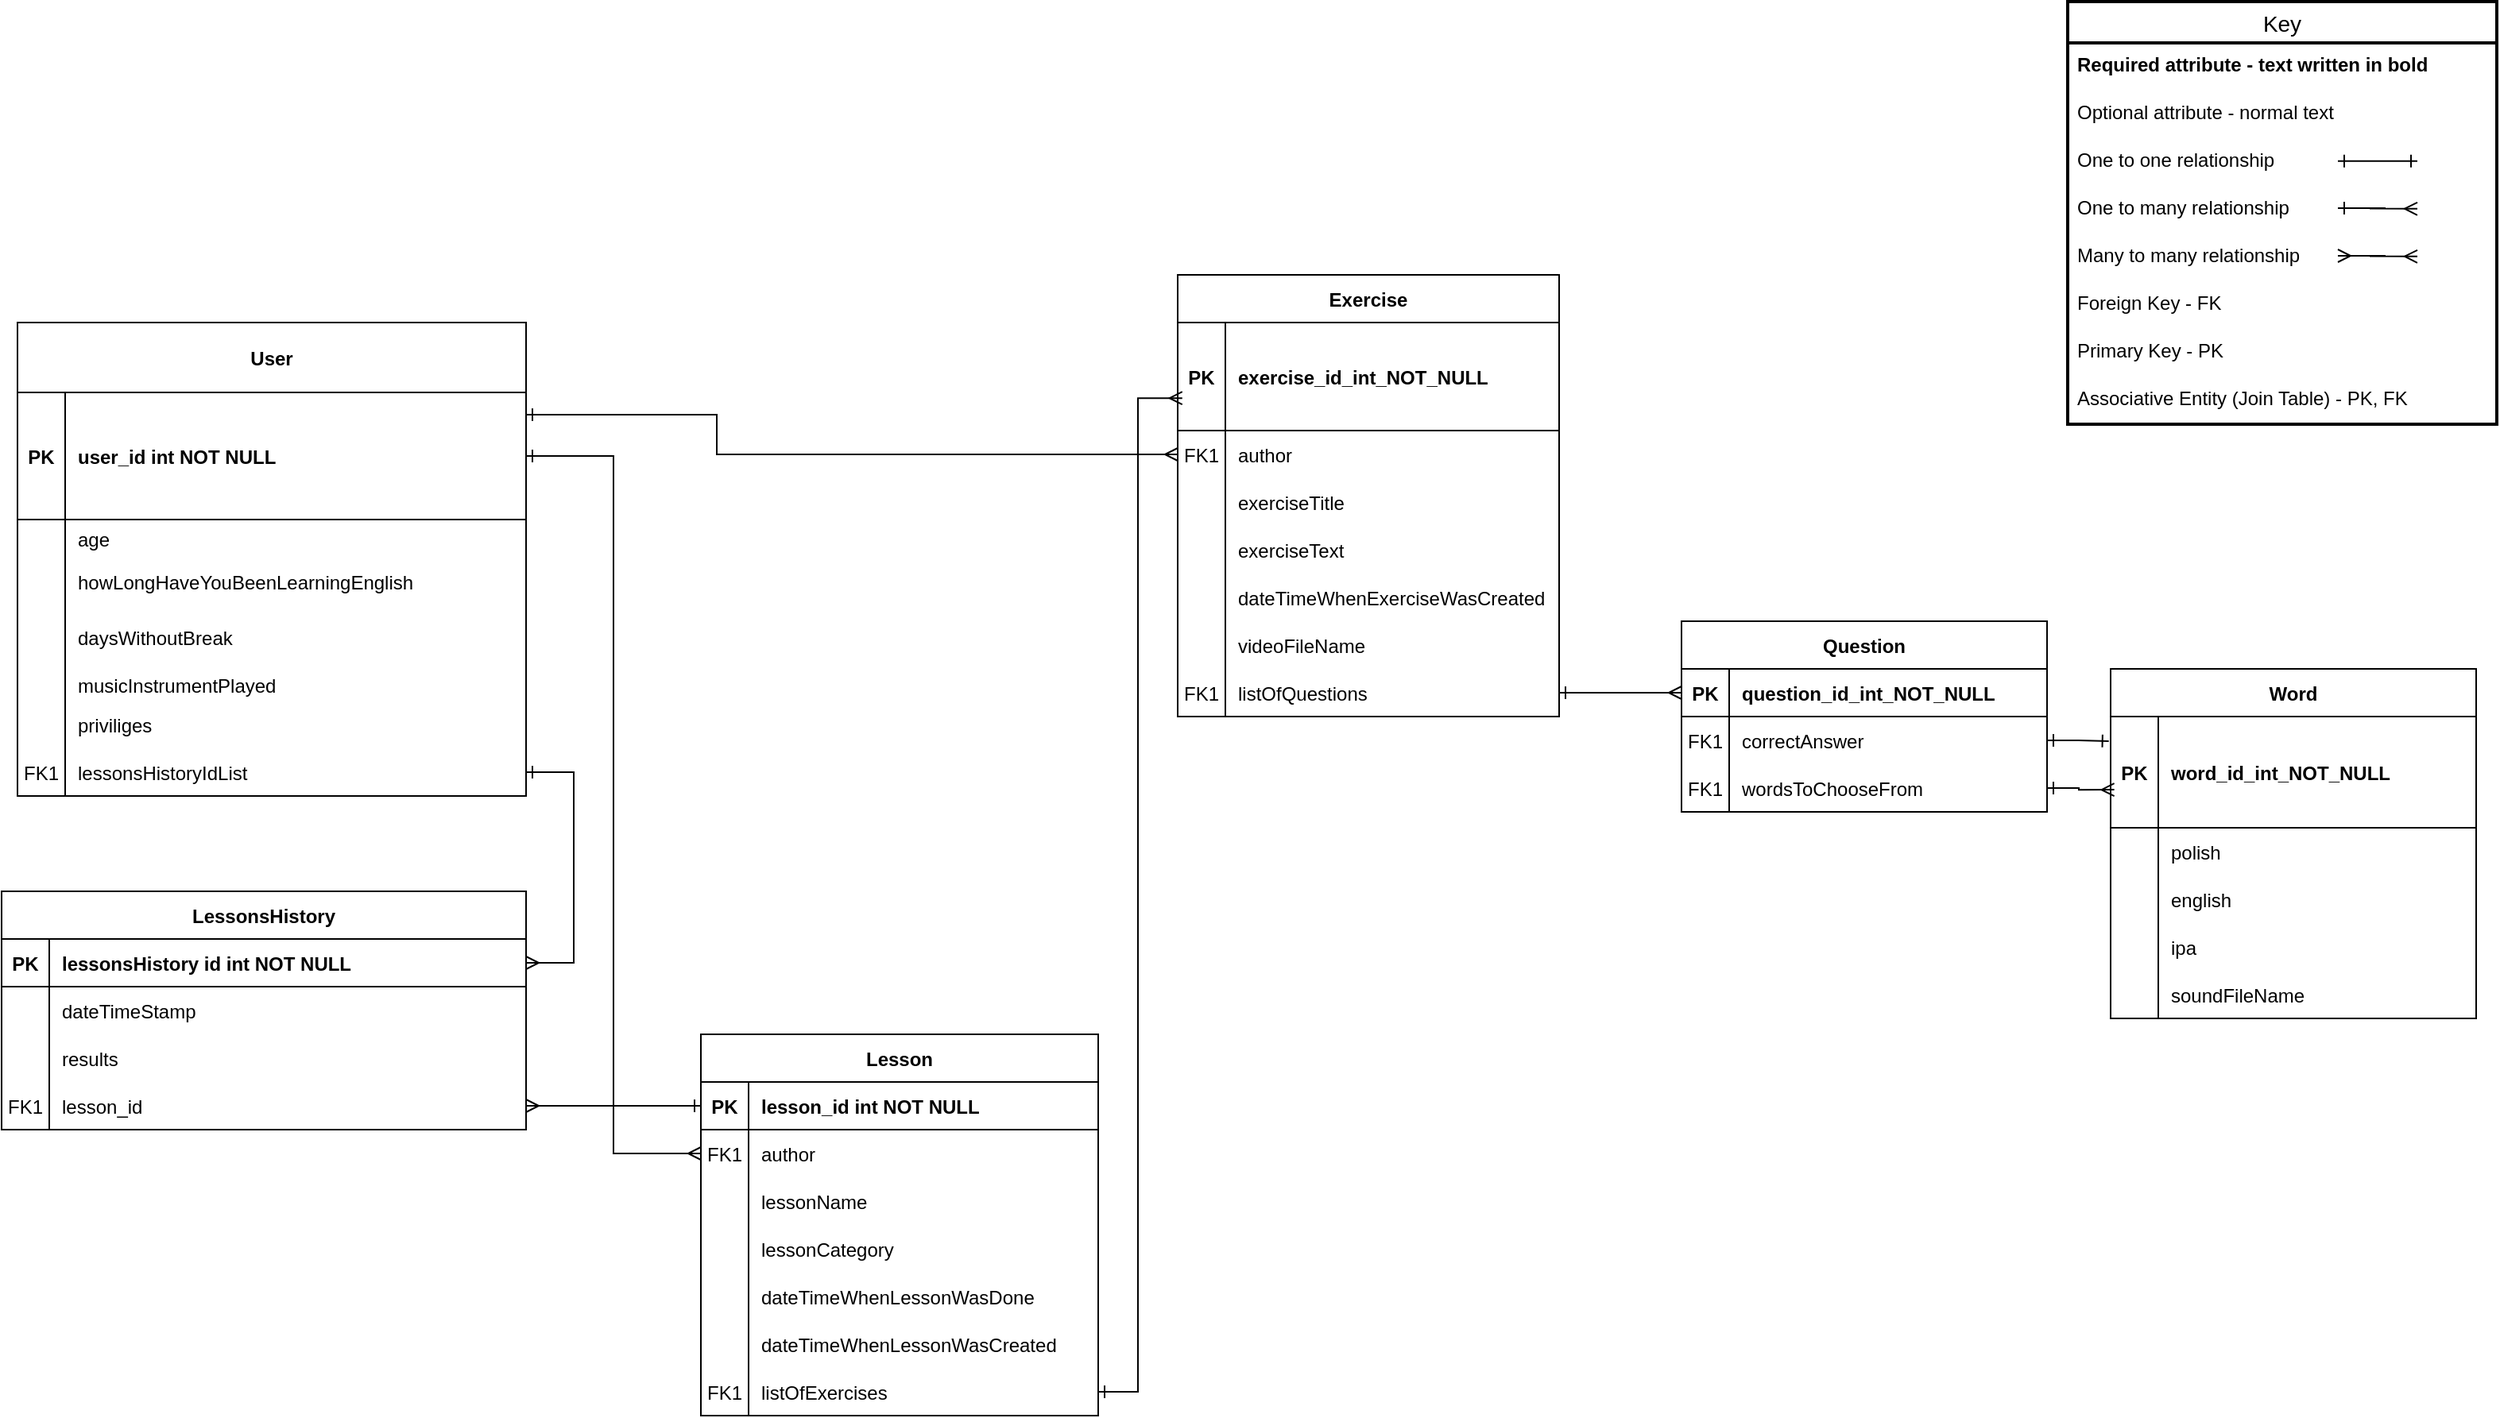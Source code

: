 <mxfile version="20.6.2" type="device"><diagram id="R2lEEEUBdFMjLlhIrx00" name="Page-1"><mxGraphModel dx="920" dy="568" grid="1" gridSize="10" guides="1" tooltips="1" connect="1" arrows="1" fold="1" page="1" pageScale="1" pageWidth="850" pageHeight="1100" math="0" shadow="0" extFonts="Permanent Marker^https://fonts.googleapis.com/css?family=Permanent+Marker"><root><mxCell id="0"/><mxCell id="1" parent="0"/><mxCell id="C-vyLk0tnHw3VtMMgP7b-2" value="Lesson" style="shape=table;startSize=30;container=1;collapsible=1;childLayout=tableLayout;fixedRows=1;rowLines=0;fontStyle=1;align=center;resizeLast=1;movable=1;resizable=1;rotatable=1;deletable=1;editable=1;connectable=1;" parent="1" vertex="1"><mxGeometry x="470" y="700" width="250" height="240" as="geometry"/></mxCell><mxCell id="C-vyLk0tnHw3VtMMgP7b-3" value="" style="shape=partialRectangle;collapsible=0;dropTarget=0;pointerEvents=0;fillColor=none;points=[[0,0.5],[1,0.5]];portConstraint=eastwest;top=0;left=0;right=0;bottom=1;" parent="C-vyLk0tnHw3VtMMgP7b-2" vertex="1"><mxGeometry y="30" width="250" height="30" as="geometry"/></mxCell><mxCell id="C-vyLk0tnHw3VtMMgP7b-4" value="PK" style="shape=partialRectangle;overflow=hidden;connectable=0;fillColor=none;top=0;left=0;bottom=0;right=0;fontStyle=1;" parent="C-vyLk0tnHw3VtMMgP7b-3" vertex="1"><mxGeometry width="30" height="30" as="geometry"><mxRectangle width="30" height="30" as="alternateBounds"/></mxGeometry></mxCell><mxCell id="C-vyLk0tnHw3VtMMgP7b-5" value="lesson_id int NOT NULL " style="shape=partialRectangle;overflow=hidden;connectable=0;fillColor=none;top=0;left=0;bottom=0;right=0;align=left;spacingLeft=6;fontStyle=1;" parent="C-vyLk0tnHw3VtMMgP7b-3" vertex="1"><mxGeometry x="30" width="220" height="30" as="geometry"><mxRectangle width="220" height="30" as="alternateBounds"/></mxGeometry></mxCell><mxCell id="lHMMWRd9L7-yqwXfeH5K-221" style="shape=partialRectangle;collapsible=0;dropTarget=0;pointerEvents=0;fillColor=none;points=[[0,0.5],[1,0.5]];portConstraint=eastwest;top=0;left=0;right=0;bottom=1;strokeColor=none;" parent="C-vyLk0tnHw3VtMMgP7b-2" vertex="1"><mxGeometry y="60" width="250" height="30" as="geometry"/></mxCell><mxCell id="lHMMWRd9L7-yqwXfeH5K-222" value="FK1" style="shape=partialRectangle;overflow=hidden;connectable=0;fillColor=none;top=0;left=0;bottom=0;right=0;fontStyle=0;" parent="lHMMWRd9L7-yqwXfeH5K-221" vertex="1"><mxGeometry width="30" height="30" as="geometry"><mxRectangle width="30" height="30" as="alternateBounds"/></mxGeometry></mxCell><mxCell id="lHMMWRd9L7-yqwXfeH5K-223" value="author" style="shape=partialRectangle;overflow=hidden;connectable=0;fillColor=none;top=0;left=0;bottom=0;right=0;align=left;spacingLeft=6;fontStyle=0;strokeColor=#6c8ebf;" parent="lHMMWRd9L7-yqwXfeH5K-221" vertex="1"><mxGeometry x="30" width="220" height="30" as="geometry"><mxRectangle width="220" height="30" as="alternateBounds"/></mxGeometry></mxCell><mxCell id="lHMMWRd9L7-yqwXfeH5K-168" style="shape=partialRectangle;collapsible=0;dropTarget=0;pointerEvents=0;fillColor=none;points=[[0,0.5],[1,0.5]];portConstraint=eastwest;top=0;left=0;right=0;bottom=1;strokeColor=none;" parent="C-vyLk0tnHw3VtMMgP7b-2" vertex="1"><mxGeometry y="90" width="250" height="30" as="geometry"/></mxCell><mxCell id="lHMMWRd9L7-yqwXfeH5K-169" style="shape=partialRectangle;overflow=hidden;connectable=0;fillColor=none;top=0;left=0;bottom=0;right=0;fontStyle=0;" parent="lHMMWRd9L7-yqwXfeH5K-168" vertex="1"><mxGeometry width="30" height="30" as="geometry"><mxRectangle width="30" height="30" as="alternateBounds"/></mxGeometry></mxCell><mxCell id="lHMMWRd9L7-yqwXfeH5K-170" value="lessonName" style="shape=partialRectangle;overflow=hidden;connectable=0;fillColor=none;top=0;left=0;bottom=0;right=0;align=left;spacingLeft=6;fontStyle=0;" parent="lHMMWRd9L7-yqwXfeH5K-168" vertex="1"><mxGeometry x="30" width="220" height="30" as="geometry"><mxRectangle width="220" height="30" as="alternateBounds"/></mxGeometry></mxCell><mxCell id="lHMMWRd9L7-yqwXfeH5K-171" style="shape=partialRectangle;collapsible=0;dropTarget=0;pointerEvents=0;fillColor=none;points=[[0,0.5],[1,0.5]];portConstraint=eastwest;top=0;left=0;right=0;bottom=1;strokeColor=none;" parent="C-vyLk0tnHw3VtMMgP7b-2" vertex="1"><mxGeometry y="120" width="250" height="30" as="geometry"/></mxCell><mxCell id="lHMMWRd9L7-yqwXfeH5K-172" style="shape=partialRectangle;overflow=hidden;connectable=0;fillColor=none;top=0;left=0;bottom=0;right=0;fontStyle=0;" parent="lHMMWRd9L7-yqwXfeH5K-171" vertex="1"><mxGeometry width="30" height="30" as="geometry"><mxRectangle width="30" height="30" as="alternateBounds"/></mxGeometry></mxCell><mxCell id="lHMMWRd9L7-yqwXfeH5K-173" value="lessonCategory" style="shape=partialRectangle;overflow=hidden;connectable=0;fillColor=none;top=0;left=0;bottom=0;right=0;align=left;spacingLeft=6;fontStyle=0;" parent="lHMMWRd9L7-yqwXfeH5K-171" vertex="1"><mxGeometry x="30" width="220" height="30" as="geometry"><mxRectangle width="220" height="30" as="alternateBounds"/></mxGeometry></mxCell><mxCell id="lHMMWRd9L7-yqwXfeH5K-174" style="shape=partialRectangle;collapsible=0;dropTarget=0;pointerEvents=0;fillColor=none;points=[[0,0.5],[1,0.5]];portConstraint=eastwest;top=0;left=0;right=0;bottom=1;strokeColor=none;" parent="C-vyLk0tnHw3VtMMgP7b-2" vertex="1"><mxGeometry y="150" width="250" height="30" as="geometry"/></mxCell><mxCell id="lHMMWRd9L7-yqwXfeH5K-175" style="shape=partialRectangle;overflow=hidden;connectable=0;fillColor=none;top=0;left=0;bottom=0;right=0;fontStyle=0;" parent="lHMMWRd9L7-yqwXfeH5K-174" vertex="1"><mxGeometry width="30" height="30" as="geometry"><mxRectangle width="30" height="30" as="alternateBounds"/></mxGeometry></mxCell><mxCell id="lHMMWRd9L7-yqwXfeH5K-176" value="dateTimeWhenLessonWasDone" style="shape=partialRectangle;overflow=hidden;connectable=0;fillColor=none;top=0;left=0;bottom=0;right=0;align=left;spacingLeft=6;fontStyle=0;" parent="lHMMWRd9L7-yqwXfeH5K-174" vertex="1"><mxGeometry x="30" width="220" height="30" as="geometry"><mxRectangle width="220" height="30" as="alternateBounds"/></mxGeometry></mxCell><mxCell id="lHMMWRd9L7-yqwXfeH5K-165" style="shape=partialRectangle;collapsible=0;dropTarget=0;pointerEvents=0;fillColor=none;points=[[0,0.5],[1,0.5]];portConstraint=eastwest;top=0;left=0;right=0;bottom=1;strokeColor=none;" parent="C-vyLk0tnHw3VtMMgP7b-2" vertex="1"><mxGeometry y="180" width="250" height="30" as="geometry"/></mxCell><mxCell id="lHMMWRd9L7-yqwXfeH5K-166" style="shape=partialRectangle;overflow=hidden;connectable=0;fillColor=none;top=0;left=0;bottom=0;right=0;fontStyle=0;" parent="lHMMWRd9L7-yqwXfeH5K-165" vertex="1"><mxGeometry width="30" height="30" as="geometry"><mxRectangle width="30" height="30" as="alternateBounds"/></mxGeometry></mxCell><mxCell id="lHMMWRd9L7-yqwXfeH5K-167" value="dateTimeWhenLessonWasCreated" style="shape=partialRectangle;overflow=hidden;connectable=0;fillColor=none;top=0;left=0;bottom=0;right=0;align=left;spacingLeft=6;fontStyle=0;" parent="lHMMWRd9L7-yqwXfeH5K-165" vertex="1"><mxGeometry x="30" width="220" height="30" as="geometry"><mxRectangle width="220" height="30" as="alternateBounds"/></mxGeometry></mxCell><mxCell id="lHMMWRd9L7-yqwXfeH5K-20" style="shape=partialRectangle;collapsible=0;dropTarget=0;pointerEvents=0;fillColor=none;points=[[0,0.5],[1,0.5]];portConstraint=eastwest;top=0;left=0;right=0;bottom=1;strokeColor=none;" parent="C-vyLk0tnHw3VtMMgP7b-2" vertex="1"><mxGeometry y="210" width="250" height="30" as="geometry"/></mxCell><mxCell id="lHMMWRd9L7-yqwXfeH5K-21" value="FK1" style="shape=partialRectangle;overflow=hidden;connectable=0;fillColor=none;top=0;left=0;bottom=0;right=0;fontStyle=0;" parent="lHMMWRd9L7-yqwXfeH5K-20" vertex="1"><mxGeometry width="30" height="30" as="geometry"><mxRectangle width="30" height="30" as="alternateBounds"/></mxGeometry></mxCell><mxCell id="lHMMWRd9L7-yqwXfeH5K-22" value="listOfExercises" style="shape=partialRectangle;overflow=hidden;connectable=0;fillColor=none;top=0;left=0;bottom=0;right=0;align=left;spacingLeft=6;fontStyle=0;" parent="lHMMWRd9L7-yqwXfeH5K-20" vertex="1"><mxGeometry x="30" width="220" height="30" as="geometry"><mxRectangle width="220" height="30" as="alternateBounds"/></mxGeometry></mxCell><mxCell id="C-vyLk0tnHw3VtMMgP7b-23" value="User" style="shape=table;startSize=44;container=1;collapsible=1;childLayout=tableLayout;fixedRows=1;rowLines=0;fontStyle=1;align=center;resizeLast=1;movable=1;resizable=1;rotatable=1;deletable=1;editable=1;connectable=1;" parent="1" vertex="1"><mxGeometry x="40" y="252" width="320" height="298" as="geometry"/></mxCell><mxCell id="C-vyLk0tnHw3VtMMgP7b-24" value="" style="shape=partialRectangle;collapsible=0;dropTarget=0;pointerEvents=0;fillColor=none;points=[[0,0.5],[1,0.5]];portConstraint=eastwest;top=0;left=0;right=0;bottom=1;" parent="C-vyLk0tnHw3VtMMgP7b-23" vertex="1"><mxGeometry y="44" width="320" height="80" as="geometry"/></mxCell><mxCell id="C-vyLk0tnHw3VtMMgP7b-25" value="PK" style="shape=partialRectangle;overflow=hidden;connectable=0;fillColor=none;top=0;left=0;bottom=0;right=0;fontStyle=1;" parent="C-vyLk0tnHw3VtMMgP7b-24" vertex="1"><mxGeometry width="30" height="80" as="geometry"><mxRectangle width="30" height="80" as="alternateBounds"/></mxGeometry></mxCell><mxCell id="C-vyLk0tnHw3VtMMgP7b-26" value="user_id int NOT NULL " style="shape=partialRectangle;overflow=hidden;connectable=0;fillColor=none;top=0;left=0;bottom=0;right=0;align=left;spacingLeft=6;fontStyle=1;" parent="C-vyLk0tnHw3VtMMgP7b-24" vertex="1"><mxGeometry x="30" width="290" height="80" as="geometry"><mxRectangle width="290" height="80" as="alternateBounds"/></mxGeometry></mxCell><mxCell id="C-vyLk0tnHw3VtMMgP7b-27" value="" style="shape=partialRectangle;collapsible=0;dropTarget=0;pointerEvents=0;fillColor=none;points=[[0,0.5],[1,0.5]];portConstraint=eastwest;top=0;left=0;right=0;bottom=0;" parent="C-vyLk0tnHw3VtMMgP7b-23" vertex="1"><mxGeometry y="124" width="320" height="24" as="geometry"/></mxCell><mxCell id="C-vyLk0tnHw3VtMMgP7b-28" value="" style="shape=partialRectangle;overflow=hidden;connectable=0;fillColor=none;top=0;left=0;bottom=0;right=0;" parent="C-vyLk0tnHw3VtMMgP7b-27" vertex="1"><mxGeometry width="30" height="24" as="geometry"><mxRectangle width="30" height="24" as="alternateBounds"/></mxGeometry></mxCell><mxCell id="C-vyLk0tnHw3VtMMgP7b-29" value="age   " style="shape=partialRectangle;overflow=hidden;connectable=0;fillColor=none;top=0;left=0;bottom=0;right=0;align=left;spacingLeft=6;" parent="C-vyLk0tnHw3VtMMgP7b-27" vertex="1"><mxGeometry x="30" width="290" height="24" as="geometry"><mxRectangle width="290" height="24" as="alternateBounds"/></mxGeometry></mxCell><mxCell id="lHMMWRd9L7-yqwXfeH5K-1" style="shape=partialRectangle;collapsible=0;dropTarget=0;pointerEvents=0;fillColor=none;points=[[0,0.5],[1,0.5]];portConstraint=eastwest;top=0;left=0;right=0;bottom=0;" parent="C-vyLk0tnHw3VtMMgP7b-23" vertex="1"><mxGeometry y="148" width="320" height="30" as="geometry"/></mxCell><mxCell id="lHMMWRd9L7-yqwXfeH5K-2" style="shape=partialRectangle;overflow=hidden;connectable=0;fillColor=none;top=0;left=0;bottom=0;right=0;" parent="lHMMWRd9L7-yqwXfeH5K-1" vertex="1"><mxGeometry width="30" height="30" as="geometry"><mxRectangle width="30" height="30" as="alternateBounds"/></mxGeometry></mxCell><mxCell id="lHMMWRd9L7-yqwXfeH5K-3" value="howLongHaveYouBeenLearningEnglish" style="shape=partialRectangle;overflow=hidden;connectable=0;fillColor=none;top=0;left=0;bottom=0;right=0;align=left;spacingLeft=6;" parent="lHMMWRd9L7-yqwXfeH5K-1" vertex="1"><mxGeometry x="30" width="290" height="30" as="geometry"><mxRectangle width="290" height="30" as="alternateBounds"/></mxGeometry></mxCell><mxCell id="lHMMWRd9L7-yqwXfeH5K-177" style="shape=partialRectangle;collapsible=0;dropTarget=0;pointerEvents=0;fillColor=none;points=[[0,0.5],[1,0.5]];portConstraint=eastwest;top=0;left=0;right=0;bottom=0;" parent="C-vyLk0tnHw3VtMMgP7b-23" vertex="1"><mxGeometry y="178" width="320" height="40" as="geometry"/></mxCell><mxCell id="lHMMWRd9L7-yqwXfeH5K-178" style="shape=partialRectangle;overflow=hidden;connectable=0;fillColor=none;top=0;left=0;bottom=0;right=0;" parent="lHMMWRd9L7-yqwXfeH5K-177" vertex="1"><mxGeometry width="30" height="40" as="geometry"><mxRectangle width="30" height="40" as="alternateBounds"/></mxGeometry></mxCell><mxCell id="lHMMWRd9L7-yqwXfeH5K-179" value="daysWithoutBreak" style="shape=partialRectangle;overflow=hidden;connectable=0;fillColor=none;top=0;left=0;bottom=0;right=0;align=left;spacingLeft=6;" parent="lHMMWRd9L7-yqwXfeH5K-177" vertex="1"><mxGeometry x="30" width="290" height="40" as="geometry"><mxRectangle width="290" height="40" as="alternateBounds"/></mxGeometry></mxCell><mxCell id="lHMMWRd9L7-yqwXfeH5K-7" style="shape=partialRectangle;collapsible=0;dropTarget=0;pointerEvents=0;fillColor=none;points=[[0,0.5],[1,0.5]];portConstraint=eastwest;top=0;left=0;right=0;bottom=0;" parent="C-vyLk0tnHw3VtMMgP7b-23" vertex="1"><mxGeometry y="218" width="320" height="20" as="geometry"/></mxCell><mxCell id="lHMMWRd9L7-yqwXfeH5K-8" style="shape=partialRectangle;overflow=hidden;connectable=0;fillColor=none;top=0;left=0;bottom=0;right=0;" parent="lHMMWRd9L7-yqwXfeH5K-7" vertex="1"><mxGeometry width="30" height="20" as="geometry"><mxRectangle width="30" height="20" as="alternateBounds"/></mxGeometry></mxCell><mxCell id="lHMMWRd9L7-yqwXfeH5K-9" value="musicInstrumentPlayed" style="shape=partialRectangle;overflow=hidden;connectable=0;fillColor=none;top=0;left=0;bottom=0;right=0;align=left;spacingLeft=6;" parent="lHMMWRd9L7-yqwXfeH5K-7" vertex="1"><mxGeometry x="30" width="290" height="20" as="geometry"><mxRectangle width="290" height="20" as="alternateBounds"/></mxGeometry></mxCell><mxCell id="lHMMWRd9L7-yqwXfeH5K-218" style="shape=partialRectangle;collapsible=0;dropTarget=0;pointerEvents=0;fillColor=none;points=[[0,0.5],[1,0.5]];portConstraint=eastwest;top=0;left=0;right=0;bottom=0;" parent="C-vyLk0tnHw3VtMMgP7b-23" vertex="1"><mxGeometry y="238" width="320" height="30" as="geometry"/></mxCell><mxCell id="lHMMWRd9L7-yqwXfeH5K-219" style="shape=partialRectangle;overflow=hidden;connectable=0;fillColor=none;top=0;left=0;bottom=0;right=0;" parent="lHMMWRd9L7-yqwXfeH5K-218" vertex="1"><mxGeometry width="30" height="30" as="geometry"><mxRectangle width="30" height="30" as="alternateBounds"/></mxGeometry></mxCell><mxCell id="lHMMWRd9L7-yqwXfeH5K-220" value="priviliges" style="shape=partialRectangle;overflow=hidden;connectable=0;fillColor=none;top=0;left=0;bottom=0;right=0;align=left;spacingLeft=6;strokeColor=#6c8ebf;" parent="lHMMWRd9L7-yqwXfeH5K-218" vertex="1"><mxGeometry x="30" width="290" height="30" as="geometry"><mxRectangle width="290" height="30" as="alternateBounds"/></mxGeometry></mxCell><mxCell id="lHMMWRd9L7-yqwXfeH5K-247" style="shape=partialRectangle;collapsible=0;dropTarget=0;pointerEvents=0;fillColor=none;points=[[0,0.5],[1,0.5]];portConstraint=eastwest;top=0;left=0;right=0;bottom=0;" parent="C-vyLk0tnHw3VtMMgP7b-23" vertex="1"><mxGeometry y="268" width="320" height="30" as="geometry"/></mxCell><mxCell id="lHMMWRd9L7-yqwXfeH5K-248" value="FK1" style="shape=partialRectangle;overflow=hidden;connectable=0;fillColor=none;top=0;left=0;bottom=0;right=0;" parent="lHMMWRd9L7-yqwXfeH5K-247" vertex="1"><mxGeometry width="30" height="30" as="geometry"><mxRectangle width="30" height="30" as="alternateBounds"/></mxGeometry></mxCell><mxCell id="lHMMWRd9L7-yqwXfeH5K-249" value="lessonsHistoryIdList" style="shape=partialRectangle;overflow=hidden;connectable=0;fillColor=none;top=0;left=0;bottom=0;right=0;align=left;spacingLeft=6;strokeColor=#6c8ebf;" parent="lHMMWRd9L7-yqwXfeH5K-247" vertex="1"><mxGeometry x="30" width="290" height="30" as="geometry"><mxRectangle width="290" height="30" as="alternateBounds"/></mxGeometry></mxCell><mxCell id="lHMMWRd9L7-yqwXfeH5K-23" value="" style="endArrow=ERone;startArrow=ERmany;endFill=0;startFill=0;entryX=1;entryY=0.5;entryDx=0;entryDy=0;edgeStyle=orthogonalEdgeStyle;rounded=0;exitX=0.012;exitY=0.7;exitDx=0;exitDy=0;exitPerimeter=0;" parent="1" source="lHMMWRd9L7-yqwXfeH5K-88" target="lHMMWRd9L7-yqwXfeH5K-20" edge="1"><mxGeometry width="100" height="100" relative="1" as="geometry"><mxPoint x="750" y="470" as="sourcePoint"/><mxPoint x="386.16" y="358.67" as="targetPoint"/></mxGeometry></mxCell><mxCell id="lHMMWRd9L7-yqwXfeH5K-87" value="Exercise" style="shape=table;startSize=30;container=1;collapsible=1;childLayout=tableLayout;fixedRows=1;rowLines=0;fontStyle=1;align=center;resizeLast=1;strokeWidth=1;" parent="1" vertex="1"><mxGeometry x="770" y="222" width="240" height="278" as="geometry"/></mxCell><mxCell id="lHMMWRd9L7-yqwXfeH5K-88" value="" style="shape=tableRow;horizontal=0;startSize=0;swimlaneHead=0;swimlaneBody=0;fillColor=none;collapsible=0;dropTarget=0;points=[[0,0.5],[1,0.5]];portConstraint=eastwest;top=0;left=0;right=0;bottom=1;strokeWidth=1;" parent="lHMMWRd9L7-yqwXfeH5K-87" vertex="1"><mxGeometry y="30" width="240" height="68" as="geometry"/></mxCell><mxCell id="lHMMWRd9L7-yqwXfeH5K-89" value="PK" style="shape=partialRectangle;connectable=0;fillColor=none;top=0;left=0;bottom=0;right=0;fontStyle=1;overflow=hidden;strokeWidth=0;" parent="lHMMWRd9L7-yqwXfeH5K-88" vertex="1"><mxGeometry width="30" height="68" as="geometry"><mxRectangle width="30" height="68" as="alternateBounds"/></mxGeometry></mxCell><mxCell id="lHMMWRd9L7-yqwXfeH5K-90" value="exercise_id_int_NOT_NULL" style="shape=partialRectangle;connectable=0;fillColor=none;top=0;left=0;bottom=0;right=0;align=left;spacingLeft=6;fontStyle=1;overflow=hidden;strokeWidth=1;" parent="lHMMWRd9L7-yqwXfeH5K-88" vertex="1"><mxGeometry x="30" width="210" height="68" as="geometry"><mxRectangle width="210" height="68" as="alternateBounds"/></mxGeometry></mxCell><mxCell id="lHMMWRd9L7-yqwXfeH5K-225" style="shape=tableRow;horizontal=0;startSize=0;swimlaneHead=0;swimlaneBody=0;fillColor=none;collapsible=0;dropTarget=0;points=[[0,0.5],[1,0.5]];portConstraint=eastwest;top=0;left=0;right=0;bottom=0;strokeWidth=0;" parent="lHMMWRd9L7-yqwXfeH5K-87" vertex="1"><mxGeometry y="98" width="240" height="30" as="geometry"/></mxCell><mxCell id="lHMMWRd9L7-yqwXfeH5K-226" value="FK1" style="shape=partialRectangle;connectable=0;fillColor=none;top=0;left=0;bottom=0;right=0;editable=1;overflow=hidden;strokeWidth=0;" parent="lHMMWRd9L7-yqwXfeH5K-225" vertex="1"><mxGeometry width="30" height="30" as="geometry"><mxRectangle width="30" height="30" as="alternateBounds"/></mxGeometry></mxCell><mxCell id="lHMMWRd9L7-yqwXfeH5K-227" value="author" style="shape=partialRectangle;connectable=0;fillColor=none;top=0;left=0;bottom=0;right=0;align=left;spacingLeft=6;overflow=hidden;strokeWidth=1;strokeColor=#6c8ebf;" parent="lHMMWRd9L7-yqwXfeH5K-225" vertex="1"><mxGeometry x="30" width="210" height="30" as="geometry"><mxRectangle width="210" height="30" as="alternateBounds"/></mxGeometry></mxCell><mxCell id="lHMMWRd9L7-yqwXfeH5K-198" style="shape=tableRow;horizontal=0;startSize=0;swimlaneHead=0;swimlaneBody=0;fillColor=none;collapsible=0;dropTarget=0;points=[[0,0.5],[1,0.5]];portConstraint=eastwest;top=0;left=0;right=0;bottom=0;strokeWidth=0;" parent="lHMMWRd9L7-yqwXfeH5K-87" vertex="1"><mxGeometry y="128" width="240" height="30" as="geometry"/></mxCell><mxCell id="lHMMWRd9L7-yqwXfeH5K-199" style="shape=partialRectangle;connectable=0;fillColor=none;top=0;left=0;bottom=0;right=0;editable=1;overflow=hidden;strokeWidth=0;" parent="lHMMWRd9L7-yqwXfeH5K-198" vertex="1"><mxGeometry width="30" height="30" as="geometry"><mxRectangle width="30" height="30" as="alternateBounds"/></mxGeometry></mxCell><mxCell id="lHMMWRd9L7-yqwXfeH5K-200" value="exerciseTitle" style="shape=partialRectangle;connectable=0;fillColor=none;top=0;left=0;bottom=0;right=0;align=left;spacingLeft=6;overflow=hidden;strokeWidth=1;" parent="lHMMWRd9L7-yqwXfeH5K-198" vertex="1"><mxGeometry x="30" width="210" height="30" as="geometry"><mxRectangle width="210" height="30" as="alternateBounds"/></mxGeometry></mxCell><mxCell id="lHMMWRd9L7-yqwXfeH5K-201" style="shape=tableRow;horizontal=0;startSize=0;swimlaneHead=0;swimlaneBody=0;fillColor=none;collapsible=0;dropTarget=0;points=[[0,0.5],[1,0.5]];portConstraint=eastwest;top=0;left=0;right=0;bottom=0;strokeWidth=0;" parent="lHMMWRd9L7-yqwXfeH5K-87" vertex="1"><mxGeometry y="158" width="240" height="30" as="geometry"/></mxCell><mxCell id="lHMMWRd9L7-yqwXfeH5K-202" style="shape=partialRectangle;connectable=0;fillColor=none;top=0;left=0;bottom=0;right=0;editable=1;overflow=hidden;strokeWidth=0;" parent="lHMMWRd9L7-yqwXfeH5K-201" vertex="1"><mxGeometry width="30" height="30" as="geometry"><mxRectangle width="30" height="30" as="alternateBounds"/></mxGeometry></mxCell><mxCell id="lHMMWRd9L7-yqwXfeH5K-203" value="exerciseText" style="shape=partialRectangle;connectable=0;fillColor=none;top=0;left=0;bottom=0;right=0;align=left;spacingLeft=6;overflow=hidden;strokeWidth=1;" parent="lHMMWRd9L7-yqwXfeH5K-201" vertex="1"><mxGeometry x="30" width="210" height="30" as="geometry"><mxRectangle width="210" height="30" as="alternateBounds"/></mxGeometry></mxCell><mxCell id="lHMMWRd9L7-yqwXfeH5K-156" style="shape=tableRow;horizontal=0;startSize=0;swimlaneHead=0;swimlaneBody=0;fillColor=none;collapsible=0;dropTarget=0;points=[[0,0.5],[1,0.5]];portConstraint=eastwest;top=0;left=0;right=0;bottom=0;strokeWidth=0;" parent="lHMMWRd9L7-yqwXfeH5K-87" vertex="1"><mxGeometry y="188" width="240" height="30" as="geometry"/></mxCell><mxCell id="lHMMWRd9L7-yqwXfeH5K-157" style="shape=partialRectangle;connectable=0;fillColor=none;top=0;left=0;bottom=0;right=0;editable=1;overflow=hidden;strokeWidth=0;" parent="lHMMWRd9L7-yqwXfeH5K-156" vertex="1"><mxGeometry width="30" height="30" as="geometry"><mxRectangle width="30" height="30" as="alternateBounds"/></mxGeometry></mxCell><mxCell id="lHMMWRd9L7-yqwXfeH5K-158" value="dateTimeWhenExerciseWasCreated" style="shape=partialRectangle;connectable=0;fillColor=none;top=0;left=0;bottom=0;right=0;align=left;spacingLeft=6;overflow=hidden;strokeWidth=1;" parent="lHMMWRd9L7-yqwXfeH5K-156" vertex="1"><mxGeometry x="30" width="210" height="30" as="geometry"><mxRectangle width="210" height="30" as="alternateBounds"/></mxGeometry></mxCell><mxCell id="lHMMWRd9L7-yqwXfeH5K-195" style="shape=tableRow;horizontal=0;startSize=0;swimlaneHead=0;swimlaneBody=0;fillColor=none;collapsible=0;dropTarget=0;points=[[0,0.5],[1,0.5]];portConstraint=eastwest;top=0;left=0;right=0;bottom=0;strokeWidth=0;" parent="lHMMWRd9L7-yqwXfeH5K-87" vertex="1"><mxGeometry y="218" width="240" height="30" as="geometry"/></mxCell><mxCell id="lHMMWRd9L7-yqwXfeH5K-196" style="shape=partialRectangle;connectable=0;fillColor=none;top=0;left=0;bottom=0;right=0;editable=1;overflow=hidden;strokeWidth=0;" parent="lHMMWRd9L7-yqwXfeH5K-195" vertex="1"><mxGeometry width="30" height="30" as="geometry"><mxRectangle width="30" height="30" as="alternateBounds"/></mxGeometry></mxCell><mxCell id="lHMMWRd9L7-yqwXfeH5K-197" value="videoFileName" style="shape=partialRectangle;connectable=0;fillColor=none;top=0;left=0;bottom=0;right=0;align=left;spacingLeft=6;overflow=hidden;strokeWidth=1;" parent="lHMMWRd9L7-yqwXfeH5K-195" vertex="1"><mxGeometry x="30" width="210" height="30" as="geometry"><mxRectangle width="210" height="30" as="alternateBounds"/></mxGeometry></mxCell><mxCell id="lHMMWRd9L7-yqwXfeH5K-94" value="" style="shape=tableRow;horizontal=0;startSize=0;swimlaneHead=0;swimlaneBody=0;fillColor=none;collapsible=0;dropTarget=0;points=[[0,0.5],[1,0.5]];portConstraint=eastwest;top=0;left=0;right=0;bottom=0;strokeWidth=0;" parent="lHMMWRd9L7-yqwXfeH5K-87" vertex="1"><mxGeometry y="248" width="240" height="30" as="geometry"/></mxCell><mxCell id="lHMMWRd9L7-yqwXfeH5K-95" value="FK1" style="shape=partialRectangle;connectable=0;fillColor=none;top=0;left=0;bottom=0;right=0;editable=1;overflow=hidden;strokeWidth=0;" parent="lHMMWRd9L7-yqwXfeH5K-94" vertex="1"><mxGeometry width="30" height="30" as="geometry"><mxRectangle width="30" height="30" as="alternateBounds"/></mxGeometry></mxCell><mxCell id="lHMMWRd9L7-yqwXfeH5K-96" value="listOfQuestions" style="shape=partialRectangle;connectable=0;fillColor=none;top=0;left=0;bottom=0;right=0;align=left;spacingLeft=6;overflow=hidden;strokeWidth=0;" parent="lHMMWRd9L7-yqwXfeH5K-94" vertex="1"><mxGeometry x="30" width="210" height="30" as="geometry"><mxRectangle width="210" height="30" as="alternateBounds"/></mxGeometry></mxCell><mxCell id="lHMMWRd9L7-yqwXfeH5K-101" value="Word" style="shape=table;startSize=30;container=1;collapsible=1;childLayout=tableLayout;fixedRows=1;rowLines=0;fontStyle=1;align=center;resizeLast=1;strokeWidth=1;sketch=0;" parent="1" vertex="1"><mxGeometry x="1357" y="470" width="230" height="220" as="geometry"/></mxCell><mxCell id="lHMMWRd9L7-yqwXfeH5K-102" value="" style="shape=tableRow;horizontal=0;startSize=0;swimlaneHead=0;swimlaneBody=0;fillColor=none;collapsible=0;dropTarget=0;points=[[0,0.5],[1,0.5]];portConstraint=eastwest;top=0;left=0;right=0;bottom=1;strokeWidth=1;swimlaneLine=1;sketch=0;" parent="lHMMWRd9L7-yqwXfeH5K-101" vertex="1"><mxGeometry y="30" width="230" height="70" as="geometry"/></mxCell><mxCell id="lHMMWRd9L7-yqwXfeH5K-103" value="PK" style="shape=partialRectangle;connectable=0;fillColor=none;top=0;left=0;bottom=0;right=0;fontStyle=1;overflow=hidden;strokeWidth=0;" parent="lHMMWRd9L7-yqwXfeH5K-102" vertex="1"><mxGeometry width="30" height="70" as="geometry"><mxRectangle width="30" height="70" as="alternateBounds"/></mxGeometry></mxCell><mxCell id="lHMMWRd9L7-yqwXfeH5K-104" value="word_id_int_NOT_NULL" style="shape=partialRectangle;connectable=0;fillColor=none;top=0;left=0;bottom=0;right=0;align=left;spacingLeft=6;fontStyle=1;overflow=hidden;strokeWidth=1;" parent="lHMMWRd9L7-yqwXfeH5K-102" vertex="1"><mxGeometry x="30" width="200" height="70" as="geometry"><mxRectangle width="200" height="70" as="alternateBounds"/></mxGeometry></mxCell><mxCell id="lHMMWRd9L7-yqwXfeH5K-105" value="" style="shape=tableRow;horizontal=0;startSize=0;swimlaneHead=0;swimlaneBody=0;fillColor=none;collapsible=0;dropTarget=0;points=[[0,0.5],[1,0.5]];portConstraint=eastwest;top=0;left=0;right=0;bottom=0;strokeWidth=0;" parent="lHMMWRd9L7-yqwXfeH5K-101" vertex="1"><mxGeometry y="100" width="230" height="30" as="geometry"/></mxCell><mxCell id="lHMMWRd9L7-yqwXfeH5K-106" value="" style="shape=partialRectangle;connectable=0;fillColor=none;top=0;left=0;bottom=0;right=0;editable=1;overflow=hidden;strokeWidth=0;" parent="lHMMWRd9L7-yqwXfeH5K-105" vertex="1"><mxGeometry width="30" height="30" as="geometry"><mxRectangle width="30" height="30" as="alternateBounds"/></mxGeometry></mxCell><mxCell id="lHMMWRd9L7-yqwXfeH5K-107" value="polish" style="shape=partialRectangle;connectable=0;fillColor=none;top=0;left=0;bottom=0;right=0;align=left;spacingLeft=6;overflow=hidden;strokeWidth=1;" parent="lHMMWRd9L7-yqwXfeH5K-105" vertex="1"><mxGeometry x="30" width="200" height="30" as="geometry"><mxRectangle width="200" height="30" as="alternateBounds"/></mxGeometry></mxCell><mxCell id="lHMMWRd9L7-yqwXfeH5K-108" value="" style="shape=tableRow;horizontal=0;startSize=0;swimlaneHead=0;swimlaneBody=0;fillColor=none;collapsible=0;dropTarget=0;points=[[0,0.5],[1,0.5]];portConstraint=eastwest;top=0;left=0;right=0;bottom=0;strokeWidth=0;" parent="lHMMWRd9L7-yqwXfeH5K-101" vertex="1"><mxGeometry y="130" width="230" height="30" as="geometry"/></mxCell><mxCell id="lHMMWRd9L7-yqwXfeH5K-109" value="" style="shape=partialRectangle;connectable=0;fillColor=none;top=0;left=0;bottom=0;right=0;editable=1;overflow=hidden;strokeWidth=0;" parent="lHMMWRd9L7-yqwXfeH5K-108" vertex="1"><mxGeometry width="30" height="30" as="geometry"><mxRectangle width="30" height="30" as="alternateBounds"/></mxGeometry></mxCell><mxCell id="lHMMWRd9L7-yqwXfeH5K-110" value="english" style="shape=partialRectangle;connectable=0;fillColor=none;top=0;left=0;bottom=0;right=0;align=left;spacingLeft=6;overflow=hidden;strokeWidth=0;" parent="lHMMWRd9L7-yqwXfeH5K-108" vertex="1"><mxGeometry x="30" width="200" height="30" as="geometry"><mxRectangle width="200" height="30" as="alternateBounds"/></mxGeometry></mxCell><mxCell id="lHMMWRd9L7-yqwXfeH5K-111" value="" style="shape=tableRow;horizontal=0;startSize=0;swimlaneHead=0;swimlaneBody=0;fillColor=none;collapsible=0;dropTarget=0;points=[[0,0.5],[1,0.5]];portConstraint=eastwest;top=0;left=0;right=0;bottom=0;strokeWidth=0;" parent="lHMMWRd9L7-yqwXfeH5K-101" vertex="1"><mxGeometry y="160" width="230" height="30" as="geometry"/></mxCell><mxCell id="lHMMWRd9L7-yqwXfeH5K-112" value="" style="shape=partialRectangle;connectable=0;fillColor=none;top=0;left=0;bottom=0;right=0;editable=1;overflow=hidden;strokeWidth=0;" parent="lHMMWRd9L7-yqwXfeH5K-111" vertex="1"><mxGeometry width="30" height="30" as="geometry"><mxRectangle width="30" height="30" as="alternateBounds"/></mxGeometry></mxCell><mxCell id="lHMMWRd9L7-yqwXfeH5K-113" value="ipa" style="shape=partialRectangle;connectable=0;fillColor=none;top=0;left=0;bottom=0;right=0;align=left;spacingLeft=6;overflow=hidden;strokeWidth=0;" parent="lHMMWRd9L7-yqwXfeH5K-111" vertex="1"><mxGeometry x="30" width="200" height="30" as="geometry"><mxRectangle width="200" height="30" as="alternateBounds"/></mxGeometry></mxCell><mxCell id="lHMMWRd9L7-yqwXfeH5K-114" style="shape=tableRow;horizontal=0;startSize=0;swimlaneHead=0;swimlaneBody=0;fillColor=none;collapsible=0;dropTarget=0;points=[[0,0.5],[1,0.5]];portConstraint=eastwest;top=0;left=0;right=0;bottom=0;strokeWidth=0;" parent="lHMMWRd9L7-yqwXfeH5K-101" vertex="1"><mxGeometry y="190" width="230" height="30" as="geometry"/></mxCell><mxCell id="lHMMWRd9L7-yqwXfeH5K-115" style="shape=partialRectangle;connectable=0;fillColor=none;top=0;left=0;bottom=0;right=0;editable=1;overflow=hidden;strokeWidth=0;" parent="lHMMWRd9L7-yqwXfeH5K-114" vertex="1"><mxGeometry width="30" height="30" as="geometry"><mxRectangle width="30" height="30" as="alternateBounds"/></mxGeometry></mxCell><mxCell id="lHMMWRd9L7-yqwXfeH5K-116" value="soundFileName" style="shape=partialRectangle;connectable=0;fillColor=none;top=0;left=0;bottom=0;right=0;align=left;spacingLeft=6;overflow=hidden;strokeWidth=0;" parent="lHMMWRd9L7-yqwXfeH5K-114" vertex="1"><mxGeometry x="30" width="200" height="30" as="geometry"><mxRectangle width="200" height="30" as="alternateBounds"/></mxGeometry></mxCell><mxCell id="lHMMWRd9L7-yqwXfeH5K-117" value="Question" style="shape=table;startSize=30;container=1;collapsible=1;childLayout=tableLayout;fixedRows=1;rowLines=0;fontStyle=1;align=center;resizeLast=1;strokeWidth=1;" parent="1" vertex="1"><mxGeometry x="1087" y="440" width="230" height="120" as="geometry"/></mxCell><mxCell id="lHMMWRd9L7-yqwXfeH5K-118" value="" style="shape=tableRow;horizontal=0;startSize=0;swimlaneHead=0;swimlaneBody=0;fillColor=none;collapsible=0;dropTarget=0;points=[[0,0.5],[1,0.5]];portConstraint=eastwest;top=0;left=0;right=0;bottom=1;strokeWidth=1;" parent="lHMMWRd9L7-yqwXfeH5K-117" vertex="1"><mxGeometry y="30" width="230" height="30" as="geometry"/></mxCell><mxCell id="lHMMWRd9L7-yqwXfeH5K-119" value="PK" style="shape=partialRectangle;connectable=0;fillColor=none;top=0;left=0;bottom=0;right=0;fontStyle=1;overflow=hidden;strokeWidth=0;" parent="lHMMWRd9L7-yqwXfeH5K-118" vertex="1"><mxGeometry width="30" height="30" as="geometry"><mxRectangle width="30" height="30" as="alternateBounds"/></mxGeometry></mxCell><mxCell id="lHMMWRd9L7-yqwXfeH5K-120" value="question_id_int_NOT_NULL" style="shape=partialRectangle;connectable=0;fillColor=none;top=0;left=0;bottom=0;right=0;align=left;spacingLeft=6;fontStyle=1;overflow=hidden;strokeWidth=1;" parent="lHMMWRd9L7-yqwXfeH5K-118" vertex="1"><mxGeometry x="30" width="200" height="30" as="geometry"><mxRectangle width="200" height="30" as="alternateBounds"/></mxGeometry></mxCell><mxCell id="lHMMWRd9L7-yqwXfeH5K-121" value="" style="shape=tableRow;horizontal=0;startSize=0;swimlaneHead=0;swimlaneBody=0;fillColor=none;collapsible=0;dropTarget=0;points=[[0,0.5],[1,0.5]];portConstraint=eastwest;top=0;left=0;right=0;bottom=0;strokeWidth=0;" parent="lHMMWRd9L7-yqwXfeH5K-117" vertex="1"><mxGeometry y="60" width="230" height="30" as="geometry"/></mxCell><mxCell id="lHMMWRd9L7-yqwXfeH5K-122" value="FK1" style="shape=partialRectangle;connectable=0;fillColor=none;top=0;left=0;bottom=0;right=0;editable=1;overflow=hidden;strokeWidth=0;" parent="lHMMWRd9L7-yqwXfeH5K-121" vertex="1"><mxGeometry width="30" height="30" as="geometry"><mxRectangle width="30" height="30" as="alternateBounds"/></mxGeometry></mxCell><mxCell id="lHMMWRd9L7-yqwXfeH5K-123" value="correctAnswer" style="shape=partialRectangle;connectable=0;fillColor=none;top=0;left=0;bottom=0;right=0;align=left;spacingLeft=6;overflow=hidden;strokeWidth=1;" parent="lHMMWRd9L7-yqwXfeH5K-121" vertex="1"><mxGeometry x="30" width="200" height="30" as="geometry"><mxRectangle width="200" height="30" as="alternateBounds"/></mxGeometry></mxCell><mxCell id="lHMMWRd9L7-yqwXfeH5K-124" value="" style="shape=tableRow;horizontal=0;startSize=0;swimlaneHead=0;swimlaneBody=0;fillColor=none;collapsible=0;dropTarget=0;points=[[0,0.5],[1,0.5]];portConstraint=eastwest;top=0;left=0;right=0;bottom=0;strokeWidth=0;" parent="lHMMWRd9L7-yqwXfeH5K-117" vertex="1"><mxGeometry y="90" width="230" height="30" as="geometry"/></mxCell><mxCell id="lHMMWRd9L7-yqwXfeH5K-125" value="FK1" style="shape=partialRectangle;connectable=0;fillColor=none;top=0;left=0;bottom=0;right=0;editable=1;overflow=hidden;strokeWidth=0;" parent="lHMMWRd9L7-yqwXfeH5K-124" vertex="1"><mxGeometry width="30" height="30" as="geometry"><mxRectangle width="30" height="30" as="alternateBounds"/></mxGeometry></mxCell><mxCell id="lHMMWRd9L7-yqwXfeH5K-126" value="wordsToChooseFrom" style="shape=partialRectangle;connectable=0;fillColor=none;top=0;left=0;bottom=0;right=0;align=left;spacingLeft=6;overflow=hidden;strokeWidth=0;" parent="lHMMWRd9L7-yqwXfeH5K-124" vertex="1"><mxGeometry x="30" width="200" height="30" as="geometry"><mxRectangle width="200" height="30" as="alternateBounds"/></mxGeometry></mxCell><mxCell id="lHMMWRd9L7-yqwXfeH5K-133" value="" style="edgeStyle=orthogonalEdgeStyle;fontSize=12;html=1;endArrow=ERone;endFill=0;rounded=0;startArrow=ERmany;startFill=0;entryX=1;entryY=0.5;entryDx=0;entryDy=0;exitX=0;exitY=0.5;exitDx=0;exitDy=0;" parent="1" source="lHMMWRd9L7-yqwXfeH5K-118" target="lHMMWRd9L7-yqwXfeH5K-94" edge="1"><mxGeometry width="100" height="100" relative="1" as="geometry"><mxPoint x="1110" y="485" as="sourcePoint"/><mxPoint x="1030" y="575" as="targetPoint"/></mxGeometry></mxCell><mxCell id="lHMMWRd9L7-yqwXfeH5K-134" value="" style="edgeStyle=orthogonalEdgeStyle;fontSize=12;html=1;endArrow=ERone;endFill=0;rounded=0;entryX=1;entryY=0.5;entryDx=0;entryDy=0;startArrow=ERmany;startFill=0;exitX=0.01;exitY=0.658;exitDx=0;exitDy=0;exitPerimeter=0;" parent="1" source="lHMMWRd9L7-yqwXfeH5K-102" target="lHMMWRd9L7-yqwXfeH5K-124" edge="1"><mxGeometry width="100" height="100" relative="1" as="geometry"><mxPoint x="1497" y="545" as="sourcePoint"/><mxPoint x="1247" y="550" as="targetPoint"/></mxGeometry></mxCell><mxCell id="lHMMWRd9L7-yqwXfeH5K-205" value="" style="edgeStyle=orthogonalEdgeStyle;fontSize=12;html=1;endArrow=ERone;startArrow=ERone;rounded=0;exitX=1;exitY=0.5;exitDx=0;exitDy=0;startFill=0;endFill=0;entryX=-0.005;entryY=0.221;entryDx=0;entryDy=0;entryPerimeter=0;" parent="1" source="lHMMWRd9L7-yqwXfeH5K-121" target="lHMMWRd9L7-yqwXfeH5K-102" edge="1"><mxGeometry width="100" height="100" relative="1" as="geometry"><mxPoint x="1297" y="420" as="sourcePoint"/><mxPoint x="1507" y="515" as="targetPoint"/></mxGeometry></mxCell><mxCell id="lHMMWRd9L7-yqwXfeH5K-224" value="" style="edgeStyle=orthogonalEdgeStyle;fontSize=12;html=1;endArrow=ERmany;startArrow=ERone;rounded=0;entryX=0;entryY=0.5;entryDx=0;entryDy=0;endFill=0;startFill=0;" parent="1" source="C-vyLk0tnHw3VtMMgP7b-24" target="lHMMWRd9L7-yqwXfeH5K-221" edge="1"><mxGeometry x="-1" y="85" width="100" height="100" relative="1" as="geometry"><mxPoint x="410" y="370" as="sourcePoint"/><mxPoint x="400" y="450" as="targetPoint"/><mxPoint x="-80" y="55" as="offset"/></mxGeometry></mxCell><mxCell id="lHMMWRd9L7-yqwXfeH5K-228" value="" style="edgeStyle=orthogonalEdgeStyle;fontSize=12;html=1;endArrow=ERmany;startArrow=ERone;rounded=0;startFill=0;endFill=0;entryX=0;entryY=0.5;entryDx=0;entryDy=0;" parent="1" target="lHMMWRd9L7-yqwXfeH5K-225" edge="1"><mxGeometry x="-1" y="85" width="100" height="100" relative="1" as="geometry"><mxPoint x="360" y="310" as="sourcePoint"/><mxPoint x="720" y="313" as="targetPoint"/><mxPoint x="-80" y="55" as="offset"/><Array as="points"><mxPoint x="480" y="310"/><mxPoint x="480" y="335"/></Array></mxGeometry></mxCell><mxCell id="lHMMWRd9L7-yqwXfeH5K-234" value="LessonsHistory" style="shape=table;startSize=30;container=1;collapsible=1;childLayout=tableLayout;fixedRows=1;rowLines=0;fontStyle=1;align=center;resizeLast=1;strokeWidth=1;fillColor=none;strokeColor=#000000;" parent="1" vertex="1"><mxGeometry x="30" y="610" width="330" height="150" as="geometry"/></mxCell><mxCell id="lHMMWRd9L7-yqwXfeH5K-235" value="" style="shape=tableRow;horizontal=0;startSize=0;swimlaneHead=0;swimlaneBody=0;fillColor=none;collapsible=0;dropTarget=0;points=[[0,0.5],[1,0.5]];portConstraint=eastwest;top=0;left=0;right=0;bottom=1;strokeWidth=1;" parent="lHMMWRd9L7-yqwXfeH5K-234" vertex="1"><mxGeometry y="30" width="330" height="30" as="geometry"/></mxCell><mxCell id="lHMMWRd9L7-yqwXfeH5K-236" value="PK" style="shape=partialRectangle;connectable=0;fillColor=none;top=0;left=0;bottom=0;right=0;fontStyle=1;overflow=hidden;strokeWidth=1;" parent="lHMMWRd9L7-yqwXfeH5K-235" vertex="1"><mxGeometry width="30" height="30" as="geometry"><mxRectangle width="30" height="30" as="alternateBounds"/></mxGeometry></mxCell><mxCell id="lHMMWRd9L7-yqwXfeH5K-237" value="lessonsHistory id int NOT NULL" style="shape=partialRectangle;connectable=0;fillColor=none;top=0;left=0;bottom=0;right=0;align=left;spacingLeft=6;fontStyle=1;overflow=hidden;strokeWidth=1;strokeColor=#6c8ebf;" parent="lHMMWRd9L7-yqwXfeH5K-235" vertex="1"><mxGeometry x="30" width="300" height="30" as="geometry"><mxRectangle width="300" height="30" as="alternateBounds"/></mxGeometry></mxCell><mxCell id="lHMMWRd9L7-yqwXfeH5K-238" value="" style="shape=tableRow;horizontal=0;startSize=0;swimlaneHead=0;swimlaneBody=0;fillColor=none;collapsible=0;dropTarget=0;points=[[0,0.5],[1,0.5]];portConstraint=eastwest;top=0;left=0;right=0;bottom=0;strokeWidth=1;" parent="lHMMWRd9L7-yqwXfeH5K-234" vertex="1"><mxGeometry y="60" width="330" height="30" as="geometry"/></mxCell><mxCell id="lHMMWRd9L7-yqwXfeH5K-239" value="" style="shape=partialRectangle;connectable=0;fillColor=none;top=0;left=0;bottom=0;right=0;editable=1;overflow=hidden;strokeWidth=1;" parent="lHMMWRd9L7-yqwXfeH5K-238" vertex="1"><mxGeometry width="30" height="30" as="geometry"><mxRectangle width="30" height="30" as="alternateBounds"/></mxGeometry></mxCell><mxCell id="lHMMWRd9L7-yqwXfeH5K-240" value="dateTimeStamp" style="shape=partialRectangle;connectable=0;fillColor=none;top=0;left=0;bottom=0;right=0;align=left;spacingLeft=6;overflow=hidden;strokeWidth=1;strokeColor=#6c8ebf;" parent="lHMMWRd9L7-yqwXfeH5K-238" vertex="1"><mxGeometry x="30" width="300" height="30" as="geometry"><mxRectangle width="300" height="30" as="alternateBounds"/></mxGeometry></mxCell><mxCell id="lHMMWRd9L7-yqwXfeH5K-241" value="" style="shape=tableRow;horizontal=0;startSize=0;swimlaneHead=0;swimlaneBody=0;fillColor=none;collapsible=0;dropTarget=0;points=[[0,0.5],[1,0.5]];portConstraint=eastwest;top=0;left=0;right=0;bottom=0;strokeWidth=1;" parent="lHMMWRd9L7-yqwXfeH5K-234" vertex="1"><mxGeometry y="90" width="330" height="30" as="geometry"/></mxCell><mxCell id="lHMMWRd9L7-yqwXfeH5K-242" value="" style="shape=partialRectangle;connectable=0;fillColor=none;top=0;left=0;bottom=0;right=0;editable=1;overflow=hidden;strokeWidth=1;" parent="lHMMWRd9L7-yqwXfeH5K-241" vertex="1"><mxGeometry width="30" height="30" as="geometry"><mxRectangle width="30" height="30" as="alternateBounds"/></mxGeometry></mxCell><mxCell id="lHMMWRd9L7-yqwXfeH5K-243" value="results" style="shape=partialRectangle;connectable=0;fillColor=none;top=0;left=0;bottom=0;right=0;align=left;spacingLeft=6;overflow=hidden;strokeWidth=1;strokeColor=#6c8ebf;" parent="lHMMWRd9L7-yqwXfeH5K-241" vertex="1"><mxGeometry x="30" width="300" height="30" as="geometry"><mxRectangle width="300" height="30" as="alternateBounds"/></mxGeometry></mxCell><mxCell id="lHMMWRd9L7-yqwXfeH5K-244" value="" style="shape=tableRow;horizontal=0;startSize=0;swimlaneHead=0;swimlaneBody=0;fillColor=none;collapsible=0;dropTarget=0;points=[[0,0.5],[1,0.5]];portConstraint=eastwest;top=0;left=0;right=0;bottom=0;strokeWidth=1;" parent="lHMMWRd9L7-yqwXfeH5K-234" vertex="1"><mxGeometry y="120" width="330" height="30" as="geometry"/></mxCell><mxCell id="lHMMWRd9L7-yqwXfeH5K-245" value="FK1" style="shape=partialRectangle;connectable=0;fillColor=none;top=0;left=0;bottom=0;right=0;editable=1;overflow=hidden;strokeWidth=1;" parent="lHMMWRd9L7-yqwXfeH5K-244" vertex="1"><mxGeometry width="30" height="30" as="geometry"><mxRectangle width="30" height="30" as="alternateBounds"/></mxGeometry></mxCell><mxCell id="lHMMWRd9L7-yqwXfeH5K-246" value="lesson_id" style="shape=partialRectangle;connectable=0;fillColor=none;top=0;left=0;bottom=0;right=0;align=left;spacingLeft=6;overflow=hidden;strokeWidth=1;strokeColor=#6c8ebf;" parent="lHMMWRd9L7-yqwXfeH5K-244" vertex="1"><mxGeometry x="30" width="300" height="30" as="geometry"><mxRectangle width="300" height="30" as="alternateBounds"/></mxGeometry></mxCell><mxCell id="lHMMWRd9L7-yqwXfeH5K-250" value="" style="edgeStyle=entityRelationEdgeStyle;fontSize=12;html=1;endArrow=ERmany;endFill=0;rounded=0;exitX=1;exitY=0.5;exitDx=0;exitDy=0;startArrow=ERone;startFill=0;" parent="1" source="lHMMWRd9L7-yqwXfeH5K-247" target="lHMMWRd9L7-yqwXfeH5K-235" edge="1"><mxGeometry width="100" height="100" relative="1" as="geometry"><mxPoint x="460" y="860" as="sourcePoint"/><mxPoint x="560" y="760" as="targetPoint"/></mxGeometry></mxCell><mxCell id="lHMMWRd9L7-yqwXfeH5K-253" value="" style="edgeStyle=entityRelationEdgeStyle;fontSize=12;html=1;endArrow=ERone;startArrow=ERmany;rounded=0;exitX=1;exitY=0.5;exitDx=0;exitDy=0;entryX=0;entryY=0.5;entryDx=0;entryDy=0;startFill=0;endFill=0;" parent="1" source="lHMMWRd9L7-yqwXfeH5K-244" target="C-vyLk0tnHw3VtMMgP7b-3" edge="1"><mxGeometry width="100" height="100" relative="1" as="geometry"><mxPoint x="460" y="720" as="sourcePoint"/><mxPoint x="620" y="820" as="targetPoint"/></mxGeometry></mxCell><mxCell id="0jYy3u9zSrYLv5pipnEV-13" value="Key" style="swimlane;fontStyle=0;childLayout=stackLayout;horizontal=1;startSize=26;horizontalStack=0;resizeParent=1;resizeParentMax=0;resizeLast=0;collapsible=1;marginBottom=0;align=center;fontSize=14;strokeColor=#000000;fillColor=none;strokeWidth=2;" vertex="1" parent="1"><mxGeometry x="1330" y="50" width="270" height="266" as="geometry"/></mxCell><mxCell id="0jYy3u9zSrYLv5pipnEV-14" value="Required attribute - text written in bold" style="text;strokeColor=none;fillColor=none;spacingLeft=4;spacingRight=4;overflow=hidden;rotatable=0;points=[[0,0.5],[1,0.5]];portConstraint=eastwest;fontSize=12;fontStyle=1" vertex="1" parent="0jYy3u9zSrYLv5pipnEV-13"><mxGeometry y="26" width="270" height="30" as="geometry"/></mxCell><mxCell id="0jYy3u9zSrYLv5pipnEV-15" value="Optional attribute - normal text" style="text;strokeColor=none;fillColor=none;spacingLeft=4;spacingRight=4;overflow=hidden;rotatable=0;points=[[0,0.5],[1,0.5]];portConstraint=eastwest;fontSize=12;" vertex="1" parent="0jYy3u9zSrYLv5pipnEV-13"><mxGeometry y="56" width="270" height="30" as="geometry"/></mxCell><mxCell id="0jYy3u9zSrYLv5pipnEV-17" value="" style="edgeStyle=entityRelationEdgeStyle;fontSize=12;html=1;endArrow=ERone;endFill=1;rounded=0;startArrow=ERone;startFill=0;" edge="1" parent="0jYy3u9zSrYLv5pipnEV-13"><mxGeometry width="100" height="100" relative="1" as="geometry"><mxPoint x="170" y="100.41" as="sourcePoint"/><mxPoint x="220" y="100.41" as="targetPoint"/></mxGeometry></mxCell><mxCell id="0jYy3u9zSrYLv5pipnEV-16" value="One to one relationship  " style="text;strokeColor=none;fillColor=none;spacingLeft=4;spacingRight=4;overflow=hidden;rotatable=0;points=[[0,0.5],[1,0.5]];portConstraint=eastwest;fontSize=12;" vertex="1" parent="0jYy3u9zSrYLv5pipnEV-13"><mxGeometry y="86" width="270" height="30" as="geometry"/></mxCell><mxCell id="0jYy3u9zSrYLv5pipnEV-20" value="" style="edgeStyle=entityRelationEdgeStyle;fontSize=12;html=1;endArrow=ERmany;endFill=0;rounded=0;startArrow=ERone;startFill=0;" edge="1" parent="0jYy3u9zSrYLv5pipnEV-13"><mxGeometry width="100" height="100" relative="1" as="geometry"><mxPoint x="170" y="130" as="sourcePoint"/><mxPoint x="220" y="130.41" as="targetPoint"/></mxGeometry></mxCell><mxCell id="0jYy3u9zSrYLv5pipnEV-19" value="One to many relationship " style="text;strokeColor=none;fillColor=none;spacingLeft=4;spacingRight=4;overflow=hidden;rotatable=0;points=[[0,0.5],[1,0.5]];portConstraint=eastwest;fontSize=12;" vertex="1" parent="0jYy3u9zSrYLv5pipnEV-13"><mxGeometry y="116" width="270" height="30" as="geometry"/></mxCell><mxCell id="0jYy3u9zSrYLv5pipnEV-18" value="Many to many relationship " style="text;strokeColor=none;fillColor=none;spacingLeft=4;spacingRight=4;overflow=hidden;rotatable=0;points=[[0,0.5],[1,0.5]];portConstraint=eastwest;fontSize=12;" vertex="1" parent="0jYy3u9zSrYLv5pipnEV-13"><mxGeometry y="146" width="270" height="30" as="geometry"/></mxCell><mxCell id="0jYy3u9zSrYLv5pipnEV-57" value="Foreign Key - FK" style="text;strokeColor=none;fillColor=none;spacingLeft=4;spacingRight=4;overflow=hidden;rotatable=0;points=[[0,0.5],[1,0.5]];portConstraint=eastwest;fontSize=12;" vertex="1" parent="0jYy3u9zSrYLv5pipnEV-13"><mxGeometry y="176" width="270" height="30" as="geometry"/></mxCell><mxCell id="0jYy3u9zSrYLv5pipnEV-58" value="Primary Key - PK" style="text;strokeColor=none;fillColor=none;spacingLeft=4;spacingRight=4;overflow=hidden;rotatable=0;points=[[0,0.5],[1,0.5]];portConstraint=eastwest;fontSize=12;" vertex="1" parent="0jYy3u9zSrYLv5pipnEV-13"><mxGeometry y="206" width="270" height="30" as="geometry"/></mxCell><mxCell id="0jYy3u9zSrYLv5pipnEV-59" value="Associative Entity (Join Table) - PK, FK " style="text;strokeColor=none;fillColor=none;spacingLeft=4;spacingRight=4;overflow=hidden;rotatable=0;points=[[0,0.5],[1,0.5]];portConstraint=eastwest;fontSize=12;" vertex="1" parent="0jYy3u9zSrYLv5pipnEV-13"><mxGeometry y="236" width="270" height="30" as="geometry"/></mxCell><mxCell id="0jYy3u9zSrYLv5pipnEV-21" value="" style="edgeStyle=entityRelationEdgeStyle;fontSize=12;html=1;endArrow=ERmany;endFill=0;rounded=0;startArrow=ERmany;startFill=0;" edge="1" parent="0jYy3u9zSrYLv5pipnEV-13"><mxGeometry width="100" height="100" relative="1" as="geometry"><mxPoint x="170" y="160" as="sourcePoint"/><mxPoint x="220.0" y="160.41" as="targetPoint"/></mxGeometry></mxCell></root></mxGraphModel></diagram></mxfile>